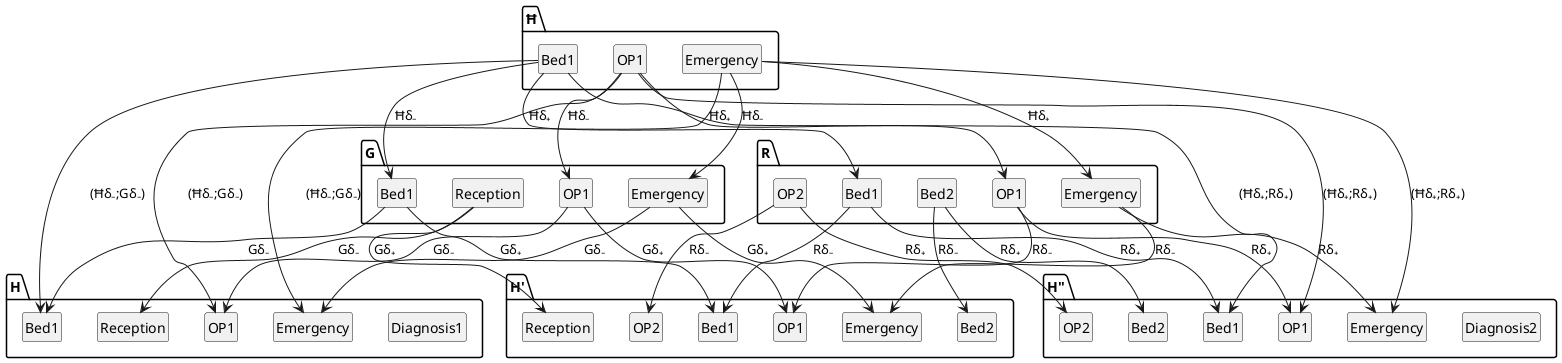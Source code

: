 @startuml
skinparam shadowing false
hide members
hide circle
class "H.Diagnosis1"
class "H.Bed1"
class "H.OP1"
class "H.Reception"
class "H.Emergency"
class "H'.Bed2"
class "H'.OP2"
class "H'.Bed1"
class "H'.OP1"
class "H'.Reception"
class "H'.Emergency"
class "H''.Diagnosis2"
class "H''.Bed2"
class "H''.OP2"
class "H''.Bed1"
class "H''.OP1"
class "H''.Emergency"
class "G.Bed1"
class "G.OP1"
class "G.Reception"
class "G.Emergency"
class "R.Bed2"
class "R.OP2"
class "R.Bed1"
class "R.OP1"
class "R.Emergency"
class "Ħ.Bed1"
class "Ħ.OP1"
class "Ħ.Emergency"

"Ħ.Bed1" --> "G.Bed1" : "Ħδ₋"
"Ħ.OP1" --> "G.OP1" : "Ħδ₋"
"Ħ.Emergency" --> "G.Emergency" : "Ħδ₋"
"Ħ.Bed1" --> "R.Bed1" : "Ħδ₊"
"Ħ.OP1" --> "R.OP1" : "Ħδ₊"
"Ħ.Emergency" --> "R.Emergency" : "Ħδ₊"
"G.Bed1" --> "H.Bed1" : "Gδ₋"
"G.OP1" --> "H.OP1" : "Gδ₋"
"G.Reception" --> "H.Reception" : "Gδ₋"
"G.Emergency" --> "H.Emergency" : "Gδ₋"
"G.Bed1" --> "H'.Bed1" : "Gδ₊"
"G.OP1" --> "H'.OP1" : "Gδ₊"
"G.Reception" --> "H'.Reception" : "Gδ₊"
"G.Emergency" --> "H'.Emergency" : "Gδ₊"
"R.Bed2" --> "H'.Bed2" : "Rδ₋"
"R.OP2" --> "H'.OP2" : "Rδ₋"
"R.Bed1" --> "H'.Bed1" : "Rδ₋"
"R.OP1" --> "H'.OP1" : "Rδ₋"
"R.Emergency" --> "H'.Emergency" : "Rδ₋"
"R.Bed2" --> "H''.Bed2" : "Rδ₊"
"R.OP2" --> "H''.OP2" : "Rδ₊"
"R.Bed1" --> "H''.Bed1" : "Rδ₊"
"R.OP1" --> "H''.OP1" : "Rδ₊"
"R.Emergency" --> "H''.Emergency" : "Rδ₊"
"Ħ.Bed1" --> "H.Bed1" : "(Ħδ₋;Gδ₋)"
"Ħ.OP1" --> "H.OP1" : "(Ħδ₋;Gδ₋)"
"Ħ.Emergency" --> "H.Emergency" : "(Ħδ₋;Gδ₋)"
"Ħ.Bed1" --> "H''.Bed1" : "(Ħδ₊;Rδ₊)"
"Ħ.OP1" --> "H''.OP1" : "(Ħδ₊;Rδ₊)"
"Ħ.Emergency" --> "H''.Emergency" : "(Ħδ₊;Rδ₊)"
@enduml
